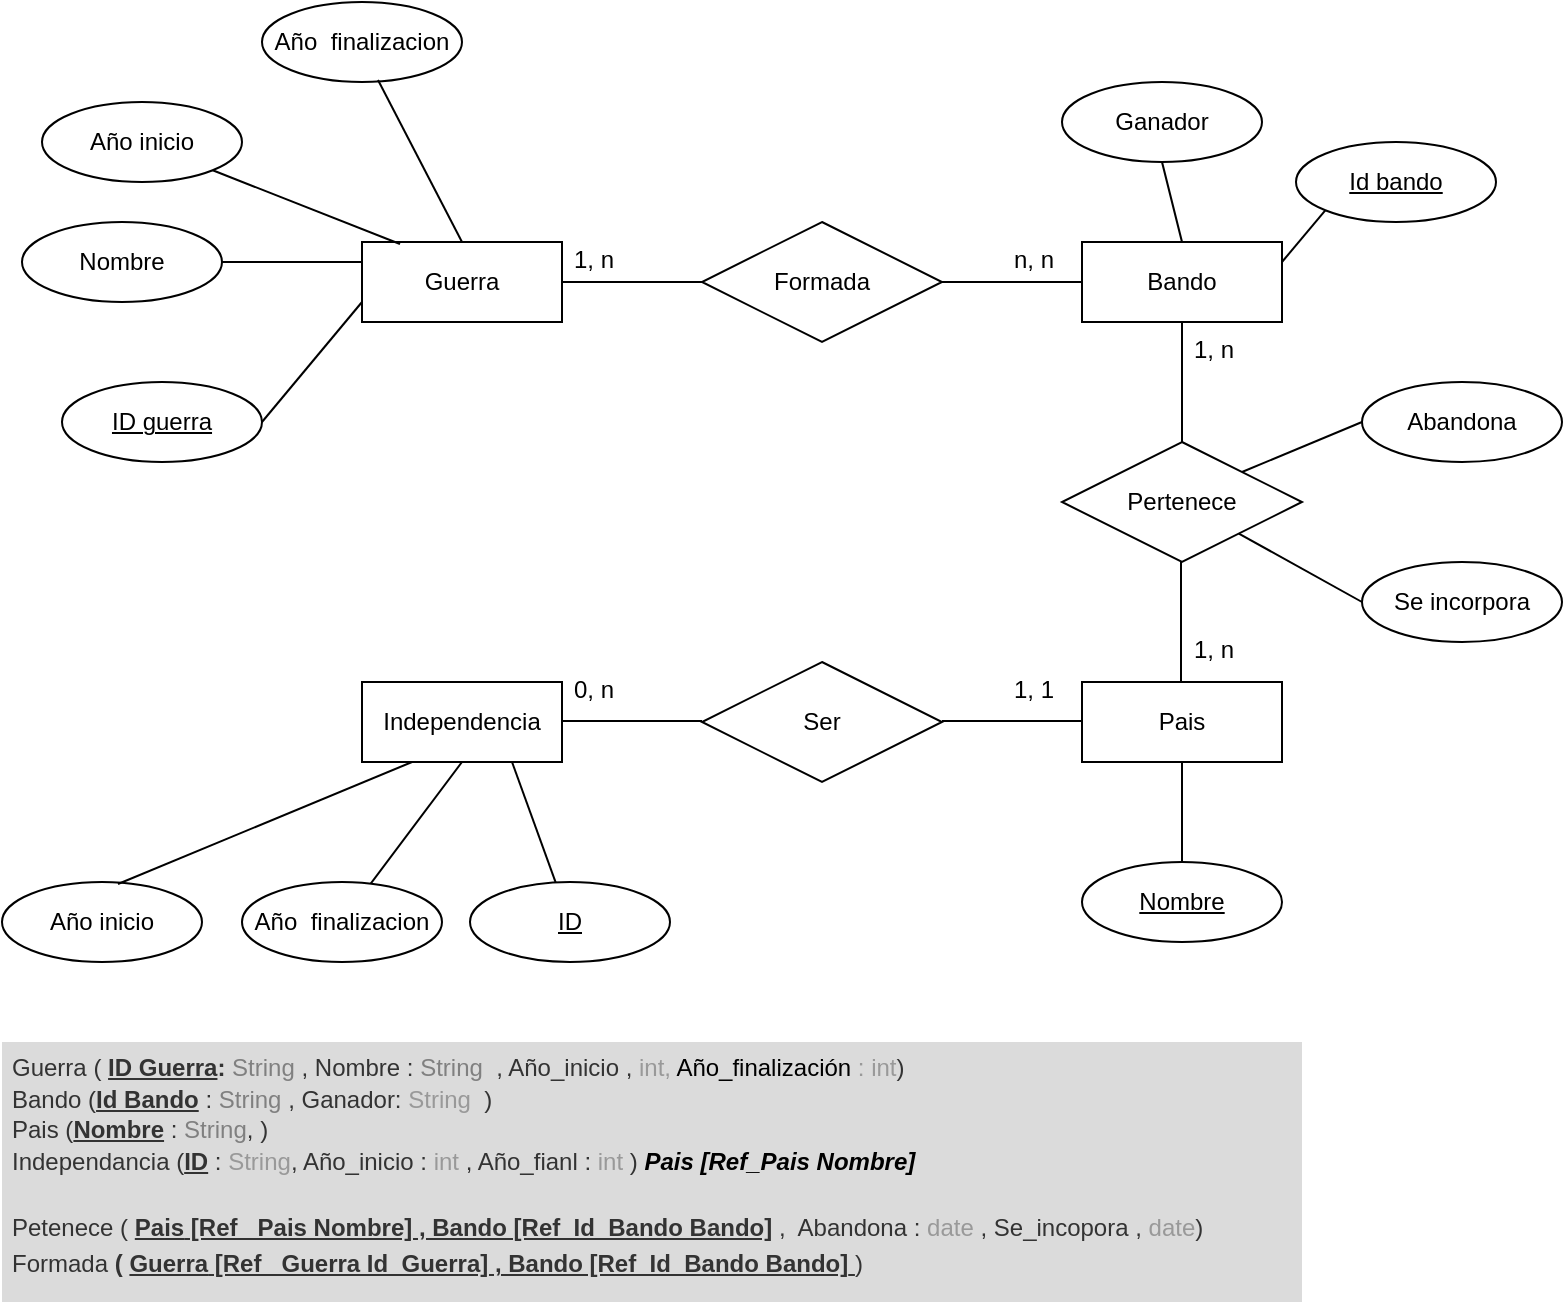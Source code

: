 <mxfile version="22.0.4" type="github">
  <diagram name="Página-1" id="gQ8KJBxwYr7MsjFpWVNr">
    <mxGraphModel dx="1386" dy="751" grid="1" gridSize="10" guides="1" tooltips="1" connect="1" arrows="1" fold="1" page="1" pageScale="1" pageWidth="827" pageHeight="1169" math="0" shadow="0">
      <root>
        <mxCell id="0" />
        <mxCell id="1" parent="0" />
        <mxCell id="Mv-20z191rOxumVOD1xC-1" value="Guerra" style="whiteSpace=wrap;html=1;align=center;" parent="1" vertex="1">
          <mxGeometry x="260" y="150" width="100" height="40" as="geometry" />
        </mxCell>
        <mxCell id="Mv-20z191rOxumVOD1xC-2" value="Pais" style="whiteSpace=wrap;html=1;align=center;" parent="1" vertex="1">
          <mxGeometry x="620" y="370" width="100" height="40" as="geometry" />
        </mxCell>
        <mxCell id="Mv-20z191rOxumVOD1xC-3" value="Bando" style="whiteSpace=wrap;html=1;align=center;" parent="1" vertex="1">
          <mxGeometry x="620" y="150" width="100" height="40" as="geometry" />
        </mxCell>
        <mxCell id="Mv-20z191rOxumVOD1xC-4" value="Año inicio" style="ellipse;whiteSpace=wrap;html=1;align=center;" parent="1" vertex="1">
          <mxGeometry x="100" y="80" width="100" height="40" as="geometry" />
        </mxCell>
        <mxCell id="Mv-20z191rOxumVOD1xC-5" value="Año&amp;nbsp; finalizacion" style="ellipse;whiteSpace=wrap;html=1;align=center;" parent="1" vertex="1">
          <mxGeometry x="210" y="30" width="100" height="40" as="geometry" />
        </mxCell>
        <mxCell id="Mv-20z191rOxumVOD1xC-6" value="Nombre" style="ellipse;whiteSpace=wrap;html=1;align=center;" parent="1" vertex="1">
          <mxGeometry x="90" y="140" width="100" height="40" as="geometry" />
        </mxCell>
        <mxCell id="Mv-20z191rOxumVOD1xC-7" value="ID guerra" style="ellipse;whiteSpace=wrap;html=1;align=center;fontStyle=4;" parent="1" vertex="1">
          <mxGeometry x="110" y="220" width="100" height="40" as="geometry" />
        </mxCell>
        <mxCell id="Mv-20z191rOxumVOD1xC-9" value="Nombre" style="ellipse;whiteSpace=wrap;html=1;align=center;fontStyle=4;" parent="1" vertex="1">
          <mxGeometry x="620" y="460" width="100" height="40" as="geometry" />
        </mxCell>
        <mxCell id="Mv-20z191rOxumVOD1xC-10" value="Formada" style="shape=rhombus;perimeter=rhombusPerimeter;whiteSpace=wrap;html=1;align=center;" parent="1" vertex="1">
          <mxGeometry x="430" y="140" width="120" height="60" as="geometry" />
        </mxCell>
        <mxCell id="Mv-20z191rOxumVOD1xC-11" value="" style="endArrow=none;html=1;rounded=0;exitX=1;exitY=0.5;exitDx=0;exitDy=0;entryX=0;entryY=0.5;entryDx=0;entryDy=0;" parent="1" source="Mv-20z191rOxumVOD1xC-1" target="Mv-20z191rOxumVOD1xC-10" edge="1">
          <mxGeometry relative="1" as="geometry">
            <mxPoint x="330" y="390" as="sourcePoint" />
            <mxPoint x="490" y="390" as="targetPoint" />
          </mxGeometry>
        </mxCell>
        <mxCell id="Mv-20z191rOxumVOD1xC-12" value="" style="endArrow=none;html=1;rounded=0;exitX=1;exitY=0.5;exitDx=0;exitDy=0;entryX=0;entryY=0.5;entryDx=0;entryDy=0;" parent="1" edge="1">
          <mxGeometry relative="1" as="geometry">
            <mxPoint x="550" y="170" as="sourcePoint" />
            <mxPoint x="620" y="170" as="targetPoint" />
          </mxGeometry>
        </mxCell>
        <mxCell id="Mv-20z191rOxumVOD1xC-13" value="Ganador" style="ellipse;whiteSpace=wrap;html=1;align=center;" parent="1" vertex="1">
          <mxGeometry x="610" y="70" width="100" height="40" as="geometry" />
        </mxCell>
        <mxCell id="Mv-20z191rOxumVOD1xC-14" value="Pertenece" style="shape=rhombus;perimeter=rhombusPerimeter;whiteSpace=wrap;html=1;align=center;" parent="1" vertex="1">
          <mxGeometry x="610" y="250" width="120" height="60" as="geometry" />
        </mxCell>
        <mxCell id="Mv-20z191rOxumVOD1xC-15" value="" style="endArrow=none;html=1;rounded=0;entryX=0.5;entryY=1;entryDx=0;entryDy=0;" parent="1" source="Mv-20z191rOxumVOD1xC-14" target="Mv-20z191rOxumVOD1xC-3" edge="1">
          <mxGeometry relative="1" as="geometry">
            <mxPoint x="330" y="390" as="sourcePoint" />
            <mxPoint x="490" y="390" as="targetPoint" />
          </mxGeometry>
        </mxCell>
        <mxCell id="Mv-20z191rOxumVOD1xC-16" value="" style="endArrow=none;html=1;rounded=0;entryX=0.5;entryY=1;entryDx=0;entryDy=0;" parent="1" edge="1">
          <mxGeometry relative="1" as="geometry">
            <mxPoint x="669.5" y="370" as="sourcePoint" />
            <mxPoint x="669.5" y="310" as="targetPoint" />
          </mxGeometry>
        </mxCell>
        <mxCell id="Mv-20z191rOxumVOD1xC-17" value="" style="endArrow=none;html=1;rounded=0;entryX=0.5;entryY=1;entryDx=0;entryDy=0;exitX=0.5;exitY=0;exitDx=0;exitDy=0;" parent="1" source="Mv-20z191rOxumVOD1xC-3" target="Mv-20z191rOxumVOD1xC-13" edge="1">
          <mxGeometry relative="1" as="geometry">
            <mxPoint x="330" y="390" as="sourcePoint" />
            <mxPoint x="490" y="390" as="targetPoint" />
          </mxGeometry>
        </mxCell>
        <mxCell id="Mv-20z191rOxumVOD1xC-18" value="Independencia" style="whiteSpace=wrap;html=1;align=center;" parent="1" vertex="1">
          <mxGeometry x="260" y="370" width="100" height="40" as="geometry" />
        </mxCell>
        <mxCell id="Mv-20z191rOxumVOD1xC-19" value="" style="endArrow=none;html=1;rounded=0;" parent="1" edge="1">
          <mxGeometry relative="1" as="geometry">
            <mxPoint x="360" y="389.5" as="sourcePoint" />
            <mxPoint x="430" y="389.5" as="targetPoint" />
          </mxGeometry>
        </mxCell>
        <mxCell id="Mv-20z191rOxumVOD1xC-20" value="Ser" style="shape=rhombus;perimeter=rhombusPerimeter;whiteSpace=wrap;html=1;align=center;" parent="1" vertex="1">
          <mxGeometry x="430" y="360" width="120" height="60" as="geometry" />
        </mxCell>
        <mxCell id="Mv-20z191rOxumVOD1xC-22" value="" style="endArrow=none;html=1;rounded=0;" parent="1" edge="1">
          <mxGeometry relative="1" as="geometry">
            <mxPoint x="550" y="389.5" as="sourcePoint" />
            <mxPoint x="620" y="389.5" as="targetPoint" />
          </mxGeometry>
        </mxCell>
        <mxCell id="Mv-20z191rOxumVOD1xC-23" value="Año inicio" style="ellipse;whiteSpace=wrap;html=1;align=center;" parent="1" vertex="1">
          <mxGeometry x="80" y="470" width="100" height="40" as="geometry" />
        </mxCell>
        <mxCell id="Mv-20z191rOxumVOD1xC-24" value="Año&amp;nbsp; finalizacion" style="ellipse;whiteSpace=wrap;html=1;align=center;" parent="1" vertex="1">
          <mxGeometry x="200" y="470" width="100" height="40" as="geometry" />
        </mxCell>
        <mxCell id="Mv-20z191rOxumVOD1xC-25" value="" style="endArrow=none;html=1;rounded=0;entryX=0.25;entryY=1;entryDx=0;entryDy=0;exitX=0.58;exitY=0.025;exitDx=0;exitDy=0;exitPerimeter=0;" parent="1" source="Mv-20z191rOxumVOD1xC-23" target="Mv-20z191rOxumVOD1xC-18" edge="1">
          <mxGeometry relative="1" as="geometry">
            <mxPoint x="210" y="480" as="sourcePoint" />
            <mxPoint x="280" y="480" as="targetPoint" />
          </mxGeometry>
        </mxCell>
        <mxCell id="Mv-20z191rOxumVOD1xC-26" value="" style="endArrow=none;html=1;rounded=0;entryX=0.5;entryY=1;entryDx=0;entryDy=0;" parent="1" source="Mv-20z191rOxumVOD1xC-24" target="Mv-20z191rOxumVOD1xC-18" edge="1">
          <mxGeometry relative="1" as="geometry">
            <mxPoint x="228" y="491" as="sourcePoint" />
            <mxPoint x="295" y="420" as="targetPoint" />
          </mxGeometry>
        </mxCell>
        <mxCell id="Mv-20z191rOxumVOD1xC-27" value="" style="endArrow=none;html=1;rounded=0;entryX=0.5;entryY=1;entryDx=0;entryDy=0;exitX=0.5;exitY=0;exitDx=0;exitDy=0;" parent="1" source="Mv-20z191rOxumVOD1xC-9" target="Mv-20z191rOxumVOD1xC-2" edge="1">
          <mxGeometry relative="1" as="geometry">
            <mxPoint x="330" y="270" as="sourcePoint" />
            <mxPoint x="490" y="270" as="targetPoint" />
          </mxGeometry>
        </mxCell>
        <mxCell id="Mv-20z191rOxumVOD1xC-28" value="ID" style="ellipse;whiteSpace=wrap;html=1;align=center;fontStyle=4;" parent="1" vertex="1">
          <mxGeometry x="314" y="470" width="100" height="40" as="geometry" />
        </mxCell>
        <mxCell id="Mv-20z191rOxumVOD1xC-29" value="" style="endArrow=none;html=1;rounded=0;entryX=0.75;entryY=1;entryDx=0;entryDy=0;" parent="1" source="Mv-20z191rOxumVOD1xC-28" target="Mv-20z191rOxumVOD1xC-18" edge="1">
          <mxGeometry relative="1" as="geometry">
            <mxPoint x="274" y="481" as="sourcePoint" />
            <mxPoint x="320" y="420" as="targetPoint" />
          </mxGeometry>
        </mxCell>
        <mxCell id="Mv-20z191rOxumVOD1xC-30" value="Abandona" style="ellipse;whiteSpace=wrap;html=1;align=center;" parent="1" vertex="1">
          <mxGeometry x="760" y="220" width="100" height="40" as="geometry" />
        </mxCell>
        <mxCell id="Mv-20z191rOxumVOD1xC-31" value="Se incorpora" style="ellipse;whiteSpace=wrap;html=1;align=center;" parent="1" vertex="1">
          <mxGeometry x="760" y="310" width="100" height="40" as="geometry" />
        </mxCell>
        <mxCell id="Mv-20z191rOxumVOD1xC-32" value="" style="endArrow=none;html=1;rounded=0;entryX=0;entryY=0.5;entryDx=0;entryDy=0;exitX=1;exitY=0;exitDx=0;exitDy=0;" parent="1" source="Mv-20z191rOxumVOD1xC-14" target="Mv-20z191rOxumVOD1xC-30" edge="1">
          <mxGeometry relative="1" as="geometry">
            <mxPoint x="330" y="270" as="sourcePoint" />
            <mxPoint x="490" y="270" as="targetPoint" />
          </mxGeometry>
        </mxCell>
        <mxCell id="Mv-20z191rOxumVOD1xC-33" value="" style="endArrow=none;html=1;rounded=0;entryX=0;entryY=0.5;entryDx=0;entryDy=0;" parent="1" source="Mv-20z191rOxumVOD1xC-14" target="Mv-20z191rOxumVOD1xC-31" edge="1">
          <mxGeometry relative="1" as="geometry">
            <mxPoint x="330" y="270" as="sourcePoint" />
            <mxPoint x="490" y="270" as="targetPoint" />
          </mxGeometry>
        </mxCell>
        <mxCell id="Mv-20z191rOxumVOD1xC-34" value="" style="endArrow=none;html=1;rounded=0;exitX=0.58;exitY=0.975;exitDx=0;exitDy=0;exitPerimeter=0;entryX=0.5;entryY=0;entryDx=0;entryDy=0;" parent="1" source="Mv-20z191rOxumVOD1xC-5" target="Mv-20z191rOxumVOD1xC-1" edge="1">
          <mxGeometry relative="1" as="geometry">
            <mxPoint x="330" y="270" as="sourcePoint" />
            <mxPoint x="490" y="270" as="targetPoint" />
          </mxGeometry>
        </mxCell>
        <mxCell id="Mv-20z191rOxumVOD1xC-35" value="" style="endArrow=none;html=1;rounded=0;exitX=1;exitY=1;exitDx=0;exitDy=0;entryX=0.19;entryY=0.025;entryDx=0;entryDy=0;entryPerimeter=0;" parent="1" source="Mv-20z191rOxumVOD1xC-4" target="Mv-20z191rOxumVOD1xC-1" edge="1">
          <mxGeometry relative="1" as="geometry">
            <mxPoint x="330" y="270" as="sourcePoint" />
            <mxPoint x="490" y="270" as="targetPoint" />
          </mxGeometry>
        </mxCell>
        <mxCell id="Mv-20z191rOxumVOD1xC-36" value="" style="endArrow=none;html=1;rounded=0;exitX=1;exitY=0.5;exitDx=0;exitDy=0;entryX=0;entryY=0.25;entryDx=0;entryDy=0;" parent="1" source="Mv-20z191rOxumVOD1xC-6" target="Mv-20z191rOxumVOD1xC-1" edge="1">
          <mxGeometry relative="1" as="geometry">
            <mxPoint x="330" y="270" as="sourcePoint" />
            <mxPoint x="490" y="270" as="targetPoint" />
          </mxGeometry>
        </mxCell>
        <mxCell id="Mv-20z191rOxumVOD1xC-37" value="" style="endArrow=none;html=1;rounded=0;exitX=1;exitY=0.5;exitDx=0;exitDy=0;entryX=0;entryY=0.75;entryDx=0;entryDy=0;" parent="1" source="Mv-20z191rOxumVOD1xC-7" target="Mv-20z191rOxumVOD1xC-1" edge="1">
          <mxGeometry relative="1" as="geometry">
            <mxPoint x="330" y="270" as="sourcePoint" />
            <mxPoint x="490" y="270" as="targetPoint" />
          </mxGeometry>
        </mxCell>
        <mxCell id="Mv-20z191rOxumVOD1xC-38" value="Id bando" style="ellipse;whiteSpace=wrap;html=1;align=center;fontStyle=4;" parent="1" vertex="1">
          <mxGeometry x="727" y="100" width="100" height="40" as="geometry" />
        </mxCell>
        <mxCell id="Mv-20z191rOxumVOD1xC-40" value="" style="endArrow=none;html=1;rounded=0;entryX=0;entryY=1;entryDx=0;entryDy=0;exitX=1;exitY=0.25;exitDx=0;exitDy=0;" parent="1" source="Mv-20z191rOxumVOD1xC-3" target="Mv-20z191rOxumVOD1xC-38" edge="1">
          <mxGeometry relative="1" as="geometry">
            <mxPoint x="330" y="270" as="sourcePoint" />
            <mxPoint x="490" y="270" as="targetPoint" />
          </mxGeometry>
        </mxCell>
        <mxCell id="Mv-20z191rOxumVOD1xC-41" value="n, n" style="text;strokeColor=none;fillColor=none;spacingLeft=4;spacingRight=4;overflow=hidden;rotatable=0;points=[[0,0.5],[1,0.5]];portConstraint=eastwest;fontSize=12;whiteSpace=wrap;html=1;" parent="1" vertex="1">
          <mxGeometry x="580" y="145" width="40" height="30" as="geometry" />
        </mxCell>
        <mxCell id="Mv-20z191rOxumVOD1xC-42" value="1, n" style="text;strokeColor=none;fillColor=none;spacingLeft=4;spacingRight=4;overflow=hidden;rotatable=0;points=[[0,0.5],[1,0.5]];portConstraint=eastwest;fontSize=12;whiteSpace=wrap;html=1;" parent="1" vertex="1">
          <mxGeometry x="360" y="145" width="40" height="30" as="geometry" />
        </mxCell>
        <mxCell id="Mv-20z191rOxumVOD1xC-43" value="1, n" style="text;strokeColor=none;fillColor=none;spacingLeft=4;spacingRight=4;overflow=hidden;rotatable=0;points=[[0,0.5],[1,0.5]];portConstraint=eastwest;fontSize=12;whiteSpace=wrap;html=1;" parent="1" vertex="1">
          <mxGeometry x="670" y="340" width="40" height="30" as="geometry" />
        </mxCell>
        <mxCell id="Mv-20z191rOxumVOD1xC-44" value="1, n" style="text;strokeColor=none;fillColor=none;spacingLeft=4;spacingRight=4;overflow=hidden;rotatable=0;points=[[0,0.5],[1,0.5]];portConstraint=eastwest;fontSize=12;whiteSpace=wrap;html=1;" parent="1" vertex="1">
          <mxGeometry x="670" y="190" width="40" height="30" as="geometry" />
        </mxCell>
        <mxCell id="Mv-20z191rOxumVOD1xC-45" value="0, n" style="text;strokeColor=none;fillColor=none;spacingLeft=4;spacingRight=4;overflow=hidden;rotatable=0;points=[[0,0.5],[1,0.5]];portConstraint=eastwest;fontSize=12;whiteSpace=wrap;html=1;" parent="1" vertex="1">
          <mxGeometry x="360" y="360" width="40" height="30" as="geometry" />
        </mxCell>
        <mxCell id="Mv-20z191rOxumVOD1xC-46" value="1, 1" style="text;strokeColor=none;fillColor=none;spacingLeft=4;spacingRight=4;overflow=hidden;rotatable=0;points=[[0,0.5],[1,0.5]];portConstraint=eastwest;fontSize=12;whiteSpace=wrap;html=1;" parent="1" vertex="1">
          <mxGeometry x="580" y="360" width="40" height="30" as="geometry" />
        </mxCell>
        <mxCell id="37LDoiZsUYdcDWSLBbiL-1" value="&lt;h1 style=&quot;line-height: 150%;&quot;&gt;&lt;div style=&quot;border-color: var(--border-color); font-size: 12px; line-height: 130%;&quot;&gt;&lt;font style=&quot;border-color: var(--border-color);&quot;&gt;&lt;span style=&quot;border-color: var(--border-color);&quot;&gt;&lt;span style=&quot;border-color: var(--border-color); font-weight: 400;&quot;&gt;Guerra&lt;/span&gt;&lt;span style=&quot;border-color: var(--border-color);&quot;&gt;&lt;span style=&quot;font-weight: 400;&quot;&gt; ( &lt;/span&gt;&lt;u style=&quot;&quot;&gt;ID Guerra&lt;/u&gt;&lt;/span&gt;&lt;span style=&quot;border-color: var(--border-color);&quot;&gt;:&lt;/span&gt;&lt;font style=&quot;font-weight: 400; border-color: var(--border-color);&quot; color=&quot;#808080&quot;&gt;&amp;nbsp;String&lt;/font&gt;&lt;span style=&quot;font-weight: 400;&quot;&gt;&amp;nbsp;, Nombre : &lt;font color=&quot;#808080&quot;&gt;String&lt;/font&gt;&lt;/span&gt;&lt;span style=&quot;font-weight: 400;&quot;&gt;&amp;nbsp; , Año_inicio ,&lt;/span&gt;&lt;font style=&quot;font-weight: 400;&quot; color=&quot;#999999&quot;&gt; int, &lt;/font&gt;&lt;font color=&quot;#000000&quot; style=&quot;font-weight: 400;&quot;&gt;Año_finalización&lt;/font&gt;&lt;font style=&quot;font-weight: 400;&quot; color=&quot;#999999&quot;&gt; : int&lt;/font&gt;&lt;span style=&quot;font-weight: 400;&quot;&gt;)&lt;/span&gt;&lt;br&gt;&lt;/span&gt;&lt;/font&gt;&lt;/div&gt;&lt;div style=&quot;border-color: var(--border-color); font-size: 12px; line-height: 130%;&quot;&gt;&lt;font style=&quot;border-color: var(--border-color);&quot;&gt;&lt;span style=&quot;border-color: var(--border-color);&quot;&gt;&lt;span style=&quot;border-color: var(--border-color);&quot;&gt;&lt;span style=&quot;font-weight: 400;&quot;&gt;Bando (&lt;/span&gt;&lt;u&gt;Id Bando&lt;/u&gt;&lt;/span&gt;&lt;span style=&quot;font-weight: 400; border-color: var(--border-color);&quot;&gt;&amp;nbsp;&lt;/span&gt;&lt;span style=&quot;font-weight: 400; border-color: var(--border-color);&quot;&gt;:&amp;nbsp;&lt;/span&gt;&lt;font style=&quot;font-weight: 400; border-color: var(--border-color);&quot; color=&quot;#808080&quot;&gt;String&lt;/font&gt;&lt;span style=&quot;font-weight: 400; border-color: var(--border-color);&quot;&gt;&amp;nbsp;, Ganador: &lt;font color=&quot;#999999&quot;&gt;String&lt;/font&gt;&amp;nbsp; &lt;/span&gt;&lt;span style=&quot;border-color: var(--border-color);&quot;&gt;&lt;span style=&quot;font-weight: 400;&quot;&gt;)&amp;nbsp;&lt;/span&gt;&lt;/span&gt;&lt;/span&gt;&lt;/font&gt;&lt;/div&gt;&lt;div style=&quot;border-color: var(--border-color); font-size: 12px; line-height: 130%;&quot;&gt;&lt;font style=&quot;border-color: var(--border-color);&quot;&gt;&lt;span style=&quot;border-color: var(--border-color);&quot;&gt;&lt;span style=&quot;font-weight: 400;&quot;&gt;Pais (&lt;/span&gt;&lt;u&gt;Nombre&lt;/u&gt;&lt;/span&gt;&lt;span style=&quot;font-weight: 400;&quot;&gt;&amp;nbsp;:&amp;nbsp;&lt;/span&gt;&lt;font style=&quot;font-weight: 400; border-color: var(--border-color);&quot; color=&quot;#808080&quot;&gt;String&lt;/font&gt;&lt;b style=&quot;font-weight: 400; border-color: var(--border-color);&quot;&gt;,&lt;/b&gt;&lt;span style=&quot;font-weight: 400;&quot;&gt;&amp;nbsp;&lt;/span&gt;&lt;span style=&quot;font-weight: 400;&quot;&gt;)&amp;nbsp;&lt;/span&gt;&lt;/font&gt;&lt;/div&gt;&lt;div style=&quot;border-color: var(--border-color); font-size: 12px; line-height: 130%;&quot;&gt;&lt;span style=&quot;background-color: initial; font-weight: 400; border-color: var(--border-color);&quot;&gt;Independancia (&lt;/span&gt;&lt;span style=&quot;background-color: initial; border-color: var(--border-color);&quot;&gt;&lt;u&gt;ID&lt;/u&gt;&lt;/span&gt;&lt;span style=&quot;background-color: initial; font-weight: 400; border-color: var(--border-color);&quot;&gt; :&lt;font color=&quot;#999999&quot;&gt; String&lt;/font&gt;, Año_inicio :&lt;font color=&quot;#999999&quot;&gt; int &lt;/font&gt;, Año_fianl :&lt;font color=&quot;#999999&quot;&gt; int &lt;/font&gt;&lt;/span&gt;&lt;span style=&quot;background-color: initial;&quot;&gt;&lt;span style=&quot;font-weight: 400;&quot;&gt;)&lt;/span&gt;&lt;i style=&quot;&quot;&gt; &lt;font style=&quot;&quot; color=&quot;#000000&quot;&gt;Pais [Ref_Pais Nombre]&amp;nbsp;&lt;/font&gt;&lt;/i&gt;&lt;/span&gt;&lt;br&gt;&lt;/div&gt;&lt;div style=&quot;border-color: var(--border-color); font-size: 12px; line-height: 130%;&quot;&gt;&lt;span style=&quot;background-color: initial; font-weight: 400;&quot;&gt;&lt;br&gt;&lt;/span&gt;&lt;/div&gt;&lt;div style=&quot;border-color: var(--border-color); font-weight: 400; font-size: 12px; line-height: 150%;&quot;&gt;&lt;/div&gt;&lt;i style=&quot;border-color: var(--border-color); font-size: 12px;&quot;&gt;&lt;div style=&quot;border-color: var(--border-color); font-style: normal; line-height: 150%;&quot;&gt;&lt;font style=&quot;border-color: var(--border-color);&quot;&gt;&lt;span style=&quot;border-color: var(--border-color); font-weight: 400;&quot;&gt;Petenece&lt;/span&gt;&lt;b style=&quot;font-weight: 400; border-color: var(--border-color);&quot;&gt;&amp;nbsp;(&lt;/b&gt;&lt;b style=&quot;font-weight: 400; border-color: var(--border-color);&quot;&gt;&amp;nbsp;&lt;/b&gt;&lt;b style=&quot;border-color: var(--border-color);&quot;&gt;&lt;u&gt;Pais&lt;/u&gt;&lt;/b&gt;&lt;/font&gt;&lt;i style=&quot;font-weight: 400; background-color: initial; border-color: var(--border-color);&quot;&gt;&lt;b style=&quot;border-color: var(--border-color); font-style: normal;&quot;&gt;&lt;u&gt;&amp;nbsp;[Ref_ Pais Nombre] , Bando [Ref_Id_Bando Bando]&lt;/u&gt;&lt;/b&gt;&lt;/i&gt;&lt;span style=&quot;font-weight: 400; background-color: initial;&quot;&gt;&amp;nbsp;,&amp;nbsp; Abandona : &lt;font color=&quot;#999999&quot;&gt;date&lt;/font&gt; , Se_incopora , &lt;font color=&quot;#999999&quot;&gt;date&lt;/font&gt;)&lt;/span&gt;&lt;/div&gt;&lt;div style=&quot;border-color: var(--border-color); font-style: normal; line-height: 150%;&quot;&gt;&lt;span style=&quot;font-weight: normal;&quot;&gt;Formada &lt;/span&gt;( &lt;u&gt;Guerra&lt;i style=&quot;background-color: initial; font-weight: normal; border-color: var(--border-color);&quot;&gt;&lt;i style=&quot;border-color: var(--border-color); background-color: initial;&quot;&gt;&lt;b style=&quot;border-color: var(--border-color); font-style: normal;&quot;&gt;&amp;nbsp;[Ref_ Guerra Id_Guerra] , Bando [Ref_Id_Bando Bando]&lt;/b&gt;&lt;/i&gt;&lt;span style=&quot;border-color: var(--border-color); font-style: normal; background-color: initial;&quot;&gt;&amp;nbsp;&lt;/span&gt;&lt;/i&gt;&lt;/u&gt;&lt;span style=&quot;background-color: initial; font-weight: normal;&quot;&gt;)&amp;nbsp;&lt;/span&gt;&lt;/div&gt;&lt;/i&gt;&lt;/h1&gt;" style="text;html=1;strokeColor=none;fillColor=#dbdbdb;spacing=5;spacingTop=-20;whiteSpace=wrap;overflow=hidden;rounded=0;fontColor=#333333;" vertex="1" parent="1">
          <mxGeometry x="80" y="550" width="650" height="130" as="geometry" />
        </mxCell>
      </root>
    </mxGraphModel>
  </diagram>
</mxfile>
